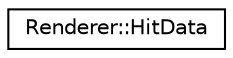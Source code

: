 digraph "Graphical Class Hierarchy"
{
  edge [fontname="Helvetica",fontsize="10",labelfontname="Helvetica",labelfontsize="10"];
  node [fontname="Helvetica",fontsize="10",shape=record];
  rankdir="LR";
  Node1 [label="Renderer::HitData",height=0.2,width=0.4,color="black", fillcolor="white", style="filled",URL="$struct_renderer_1_1_hit_data.html",tooltip="The HitData structure is passed around during the rendering process, storing important hit data requi..."];
}
